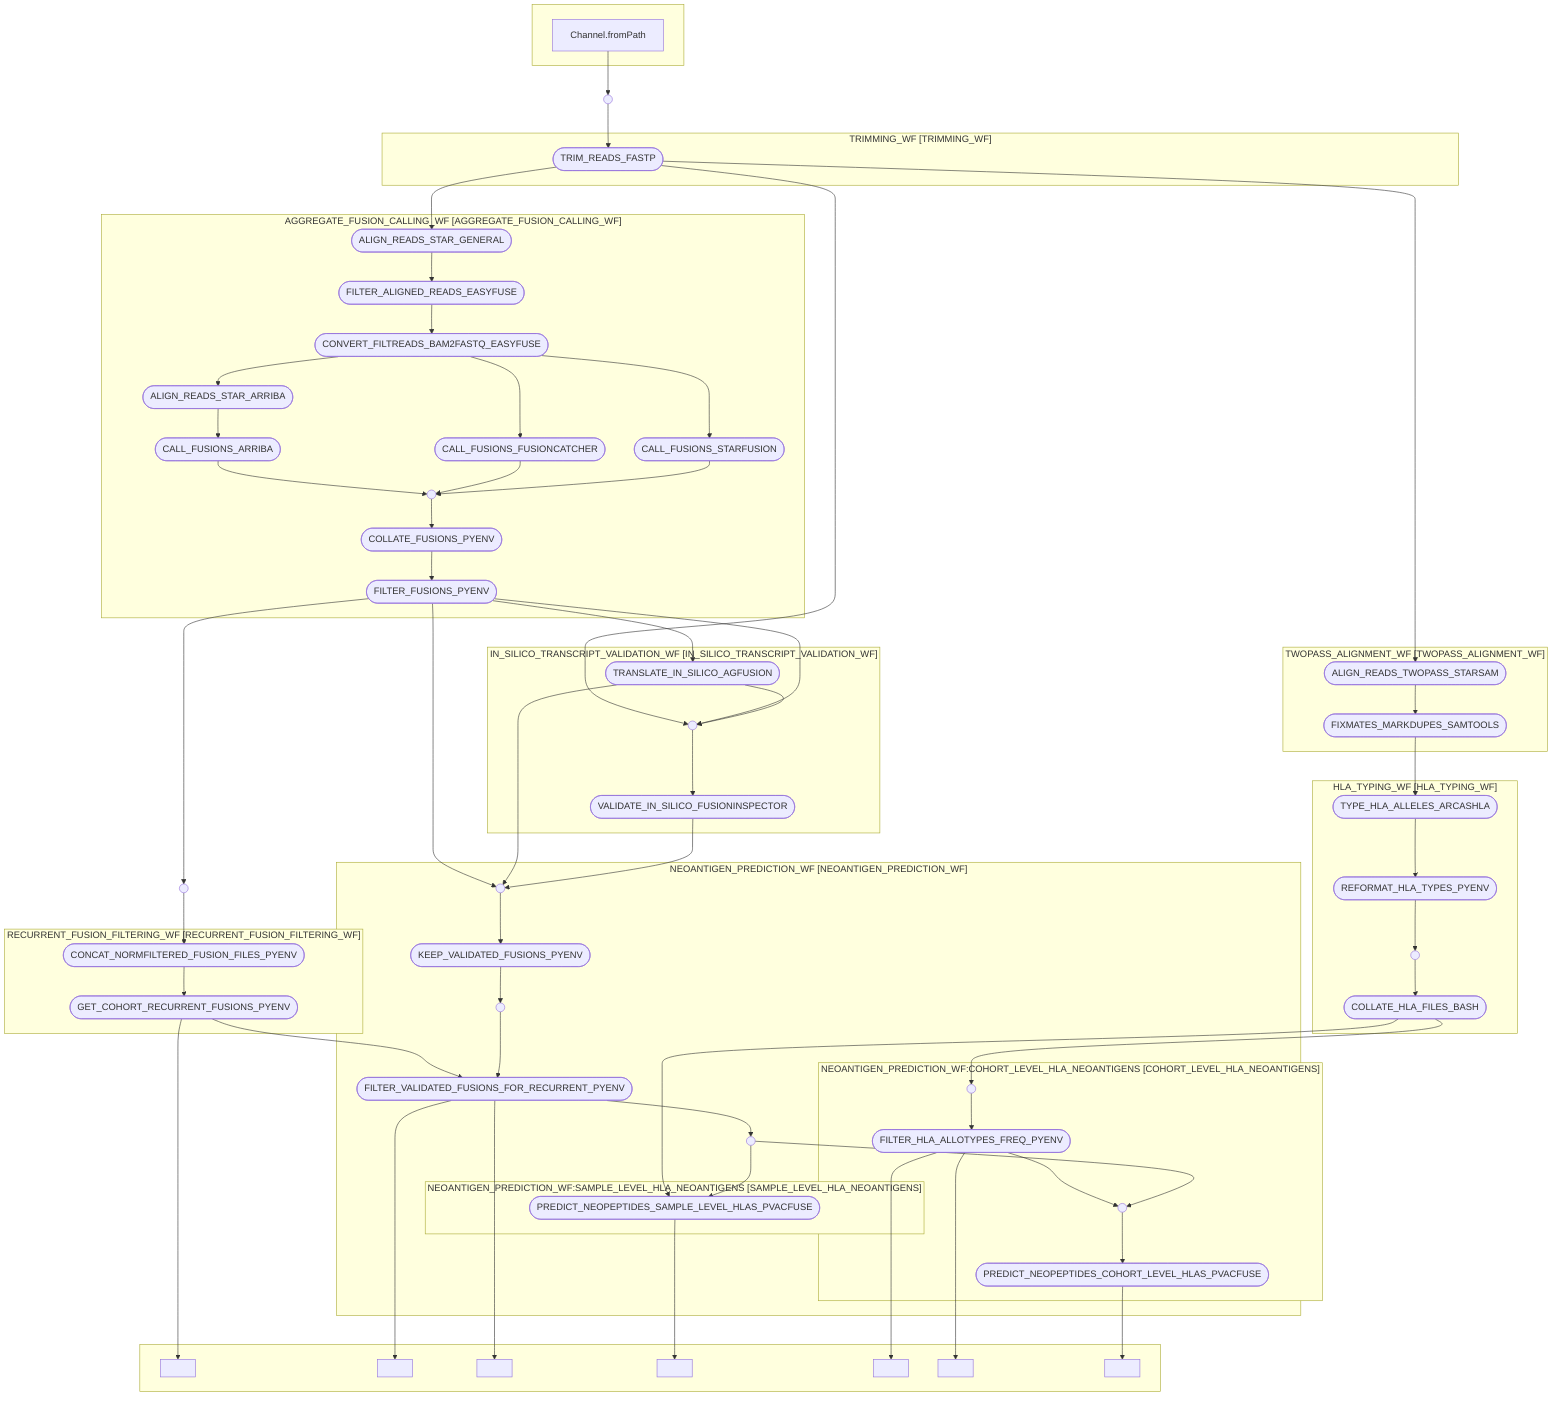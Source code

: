 flowchart TB
    subgraph " "
    v4["Channel.fromPath"]
    end
    subgraph "TRIMMING_WF [TRIMMING_WF]"
    v15(["TRIM_READS_FASTP"])
    end
    subgraph "TWOPASS_ALIGNMENT_WF [TWOPASS_ALIGNMENT_WF]"
    v16(["ALIGN_READS_TWOPASS_STARSAM"])
    v17(["FIXMATES_MARKDUPES_SAMTOOLS"])
    end
    subgraph "HLA_TYPING_WF [HLA_TYPING_WF]"
    v18(["TYPE_HLA_ALLELES_ARCASHLA"])
    v19(["REFORMAT_HLA_TYPES_PYENV"])
    v21(["COLLATE_HLA_FILES_BASH"])
    v20(( ))
    end
    subgraph "AGGREGATE_FUSION_CALLING_WF [AGGREGATE_FUSION_CALLING_WF]"
    v22(["ALIGN_READS_STAR_GENERAL"])
    v23(["FILTER_ALIGNED_READS_EASYFUSE"])
    v24(["CONVERT_FILTREADS_BAM2FASTQ_EASYFUSE"])
    v25(["ALIGN_READS_STAR_ARRIBA"])
    v26(["CALL_FUSIONS_ARRIBA"])
    v27(["CALL_FUSIONS_FUSIONCATCHER"])
    v28(["CALL_FUSIONS_STARFUSION"])
    v31(["COLLATE_FUSIONS_PYENV"])
    v32(["FILTER_FUSIONS_PYENV"])
    v29(( ))
    end
    subgraph "IN_SILICO_TRANSCRIPT_VALIDATION_WF [IN_SILICO_TRANSCRIPT_VALIDATION_WF]"
    v33(["TRANSLATE_IN_SILICO_AGFUSION"])
    v37(["VALIDATE_IN_SILICO_FUSIONINSPECTOR"])
    v34(( ))
    end
    subgraph "RECURRENT_FUSION_FILTERING_WF [RECURRENT_FUSION_FILTERING_WF]"
    v39(["CONCAT_NORMFILTERED_FUSION_FILES_PYENV"])
    v40(["GET_COHORT_RECURRENT_FUSIONS_PYENV"])
    end
    subgraph " "
    v41[" "]
    v49[" "]
    v50[" "]
    v55[" "]
    v58[" "]
    v59[" "]
    v65[" "]
    end
    subgraph "NEOANTIGEN_PREDICTION_WF [NEOANTIGEN_PREDICTION_WF]"
    v45(["KEEP_VALIDATED_FUSIONS_PYENV"])
    v48(["FILTER_VALIDATED_FUSIONS_FOR_RECURRENT_PYENV"])
    subgraph "NEOANTIGEN_PREDICTION_WF:SAMPLE_LEVEL_HLA_NEOANTIGENS [SAMPLE_LEVEL_HLA_NEOANTIGENS]"
    v54(["PREDICT_NEOPEPTIDES_SAMPLE_LEVEL_HLAS_PVACFUSE"])
    end
    subgraph "NEOANTIGEN_PREDICTION_WF:COHORT_LEVEL_HLA_NEOANTIGENS [COHORT_LEVEL_HLA_NEOANTIGENS]"
    v57(["FILTER_HLA_ALLOTYPES_FREQ_PYENV"])
    v64(["PREDICT_NEOPEPTIDES_COHORT_LEVEL_HLAS_PVACFUSE"])
    v56(( ))
    v60(( ))
    end
    v42(( ))
    v46(( ))
    v53(( ))
    end
    v5(( ))
    v38(( ))
    v4 --> v5
    v5 --> v15
    v15 --> v16
    v15 --> v22
    v15 --> v34
    v16 --> v17
    v17 --> v18
    v18 --> v19
    v19 --> v20
    v20 --> v21
    v21 --> v54
    v21 --> v56
    v22 --> v23
    v23 --> v24
    v24 --> v25
    v24 --> v27
    v24 --> v28
    v25 --> v26
    v26 --> v29
    v27 --> v29
    v28 --> v29
    v29 --> v31
    v31 --> v32
    v32 --> v33
    v32 --> v34
    v32 --> v38
    v32 --> v42
    v33 --> v34
    v33 --> v42
    v34 --> v37
    v37 --> v42
    v38 --> v39
    v39 --> v40
    v40 --> v48
    v40 --> v41
    v42 --> v45
    v45 --> v46
    v46 --> v48
    v48 --> v50
    v48 --> v49
    v48 --> v53
    v53 --> v54
    v54 --> v55
    v56 --> v57
    v57 --> v59
    v57 --> v58
    v57 --> v60
    v60 --> v64
    v64 --> v65
    v53 --> v60